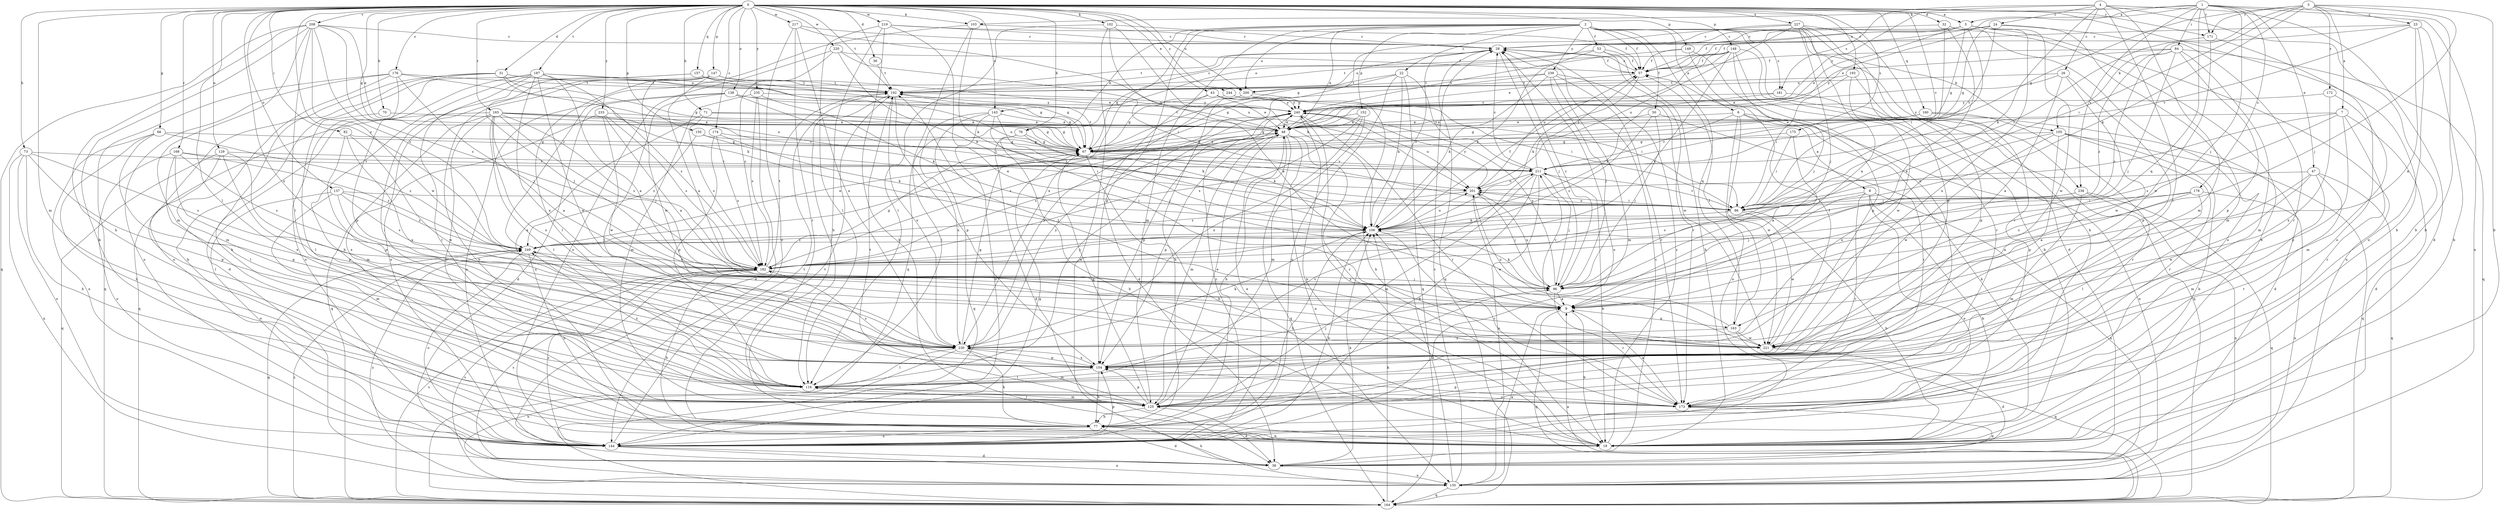 strict digraph  {
0;
1;
2;
3;
4;
5;
6;
7;
8;
9;
19;
22;
23;
24;
26;
28;
31;
32;
36;
38;
43;
47;
48;
50;
53;
57;
66;
67;
70;
71;
73;
76;
77;
82;
84;
86;
96;
102;
103;
105;
106;
116;
125;
129;
135;
137;
138;
143;
144;
147;
148;
149;
150;
152;
154;
157;
160;
163;
164;
165;
168;
171;
172;
173;
174;
175;
176;
178;
181;
182;
187;
192;
193;
200;
201;
208;
211;
217;
219;
220;
221;
227;
230;
233;
235;
238;
239;
240;
244;
249;
0 -> 5  [label=a];
0 -> 19  [label=b];
0 -> 31  [label=d];
0 -> 32  [label=d];
0 -> 36  [label=d];
0 -> 43  [label=e];
0 -> 66  [label=g];
0 -> 67  [label=g];
0 -> 70  [label=h];
0 -> 71  [label=h];
0 -> 73  [label=h];
0 -> 76  [label=h];
0 -> 82  [label=i];
0 -> 102  [label=k];
0 -> 103  [label=k];
0 -> 116  [label=l];
0 -> 125  [label=m];
0 -> 129  [label=n];
0 -> 137  [label=o];
0 -> 138  [label=o];
0 -> 143  [label=o];
0 -> 147  [label=p];
0 -> 148  [label=p];
0 -> 149  [label=p];
0 -> 150  [label=p];
0 -> 157  [label=q];
0 -> 160  [label=q];
0 -> 165  [label=r];
0 -> 168  [label=r];
0 -> 171  [label=r];
0 -> 174  [label=s];
0 -> 175  [label=s];
0 -> 176  [label=s];
0 -> 187  [label=t];
0 -> 192  [label=t];
0 -> 193  [label=u];
0 -> 200  [label=u];
0 -> 208  [label=v];
0 -> 211  [label=v];
0 -> 217  [label=w];
0 -> 219  [label=w];
0 -> 220  [label=w];
0 -> 227  [label=x];
0 -> 230  [label=x];
0 -> 233  [label=y];
0 -> 235  [label=y];
0 -> 244  [label=z];
0 -> 249  [label=z];
1 -> 5  [label=a];
1 -> 19  [label=b];
1 -> 47  [label=e];
1 -> 48  [label=e];
1 -> 84  [label=i];
1 -> 96  [label=j];
1 -> 103  [label=k];
1 -> 135  [label=n];
1 -> 163  [label=q];
1 -> 171  [label=r];
1 -> 178  [label=s];
1 -> 238  [label=y];
2 -> 6  [label=a];
2 -> 22  [label=c];
2 -> 38  [label=d];
2 -> 48  [label=e];
2 -> 50  [label=f];
2 -> 53  [label=f];
2 -> 57  [label=f];
2 -> 76  [label=h];
2 -> 105  [label=k];
2 -> 125  [label=m];
2 -> 152  [label=p];
2 -> 154  [label=p];
2 -> 163  [label=q];
2 -> 181  [label=s];
2 -> 200  [label=u];
2 -> 230  [label=x];
2 -> 238  [label=y];
2 -> 239  [label=y];
3 -> 7  [label=a];
3 -> 19  [label=b];
3 -> 23  [label=c];
3 -> 67  [label=g];
3 -> 86  [label=i];
3 -> 96  [label=j];
3 -> 105  [label=k];
3 -> 106  [label=k];
3 -> 171  [label=r];
3 -> 172  [label=r];
4 -> 19  [label=b];
4 -> 24  [label=c];
4 -> 26  [label=c];
4 -> 38  [label=d];
4 -> 106  [label=k];
4 -> 116  [label=l];
4 -> 125  [label=m];
4 -> 181  [label=s];
4 -> 240  [label=y];
5 -> 28  [label=c];
5 -> 48  [label=e];
5 -> 57  [label=f];
5 -> 67  [label=g];
5 -> 86  [label=i];
5 -> 135  [label=n];
5 -> 143  [label=o];
5 -> 221  [label=w];
5 -> 230  [label=x];
6 -> 8  [label=a];
6 -> 19  [label=b];
6 -> 48  [label=e];
6 -> 135  [label=n];
6 -> 144  [label=o];
6 -> 211  [label=v];
6 -> 221  [label=w];
7 -> 38  [label=d];
7 -> 48  [label=e];
7 -> 86  [label=i];
7 -> 154  [label=p];
7 -> 173  [label=r];
7 -> 182  [label=s];
8 -> 19  [label=b];
8 -> 86  [label=i];
8 -> 96  [label=j];
8 -> 135  [label=n];
8 -> 144  [label=o];
8 -> 173  [label=r];
9 -> 19  [label=b];
9 -> 163  [label=q];
9 -> 164  [label=q];
9 -> 211  [label=v];
19 -> 28  [label=c];
19 -> 192  [label=t];
19 -> 240  [label=y];
22 -> 106  [label=k];
22 -> 144  [label=o];
22 -> 164  [label=q];
22 -> 192  [label=t];
22 -> 211  [label=v];
22 -> 249  [label=z];
23 -> 9  [label=a];
23 -> 19  [label=b];
23 -> 28  [label=c];
23 -> 57  [label=f];
23 -> 144  [label=o];
23 -> 211  [label=v];
24 -> 28  [label=c];
24 -> 57  [label=f];
24 -> 67  [label=g];
24 -> 125  [label=m];
24 -> 173  [label=r];
24 -> 211  [label=v];
26 -> 9  [label=a];
26 -> 48  [label=e];
26 -> 154  [label=p];
26 -> 200  [label=u];
26 -> 221  [label=w];
28 -> 57  [label=f];
28 -> 96  [label=j];
28 -> 144  [label=o];
28 -> 164  [label=q];
28 -> 192  [label=t];
28 -> 200  [label=u];
31 -> 19  [label=b];
31 -> 67  [label=g];
31 -> 77  [label=h];
31 -> 106  [label=k];
31 -> 144  [label=o];
31 -> 192  [label=t];
31 -> 200  [label=u];
32 -> 9  [label=a];
32 -> 19  [label=b];
32 -> 28  [label=c];
32 -> 86  [label=i];
32 -> 144  [label=o];
36 -> 192  [label=t];
38 -> 28  [label=c];
38 -> 77  [label=h];
38 -> 106  [label=k];
38 -> 135  [label=n];
38 -> 182  [label=s];
43 -> 38  [label=d];
43 -> 48  [label=e];
43 -> 67  [label=g];
43 -> 86  [label=i];
43 -> 240  [label=y];
47 -> 9  [label=a];
47 -> 125  [label=m];
47 -> 164  [label=q];
47 -> 173  [label=r];
47 -> 201  [label=u];
47 -> 221  [label=w];
48 -> 67  [label=g];
48 -> 77  [label=h];
48 -> 125  [label=m];
48 -> 135  [label=n];
48 -> 154  [label=p];
48 -> 164  [label=q];
48 -> 173  [label=r];
48 -> 182  [label=s];
48 -> 192  [label=t];
50 -> 48  [label=e];
50 -> 96  [label=j];
50 -> 173  [label=r];
50 -> 182  [label=s];
53 -> 19  [label=b];
53 -> 57  [label=f];
53 -> 67  [label=g];
53 -> 106  [label=k];
53 -> 173  [label=r];
57 -> 28  [label=c];
57 -> 106  [label=k];
57 -> 192  [label=t];
66 -> 67  [label=g];
66 -> 77  [label=h];
66 -> 116  [label=l];
66 -> 144  [label=o];
66 -> 249  [label=z];
67 -> 19  [label=b];
67 -> 48  [label=e];
67 -> 192  [label=t];
67 -> 211  [label=v];
70 -> 48  [label=e];
70 -> 116  [label=l];
71 -> 48  [label=e];
71 -> 67  [label=g];
71 -> 182  [label=s];
71 -> 230  [label=x];
73 -> 77  [label=h];
73 -> 135  [label=n];
73 -> 144  [label=o];
73 -> 154  [label=p];
73 -> 182  [label=s];
73 -> 211  [label=v];
76 -> 19  [label=b];
76 -> 38  [label=d];
76 -> 67  [label=g];
76 -> 106  [label=k];
77 -> 19  [label=b];
77 -> 38  [label=d];
77 -> 144  [label=o];
82 -> 67  [label=g];
82 -> 154  [label=p];
82 -> 221  [label=w];
82 -> 230  [label=x];
84 -> 57  [label=f];
84 -> 96  [label=j];
84 -> 125  [label=m];
84 -> 154  [label=p];
84 -> 164  [label=q];
84 -> 182  [label=s];
84 -> 240  [label=y];
84 -> 249  [label=z];
86 -> 19  [label=b];
86 -> 106  [label=k];
86 -> 201  [label=u];
86 -> 211  [label=v];
86 -> 221  [label=w];
96 -> 9  [label=a];
96 -> 28  [label=c];
96 -> 106  [label=k];
96 -> 173  [label=r];
96 -> 201  [label=u];
96 -> 240  [label=y];
102 -> 9  [label=a];
102 -> 28  [label=c];
102 -> 106  [label=k];
102 -> 116  [label=l];
102 -> 135  [label=n];
103 -> 28  [label=c];
103 -> 106  [label=k];
103 -> 164  [label=q];
103 -> 249  [label=z];
105 -> 19  [label=b];
105 -> 67  [label=g];
105 -> 154  [label=p];
105 -> 164  [label=q];
105 -> 173  [label=r];
105 -> 221  [label=w];
105 -> 230  [label=x];
106 -> 28  [label=c];
106 -> 57  [label=f];
106 -> 77  [label=h];
106 -> 173  [label=r];
106 -> 201  [label=u];
106 -> 249  [label=z];
116 -> 125  [label=m];
116 -> 173  [label=r];
116 -> 211  [label=v];
116 -> 240  [label=y];
116 -> 249  [label=z];
125 -> 38  [label=d];
125 -> 48  [label=e];
125 -> 67  [label=g];
125 -> 77  [label=h];
125 -> 116  [label=l];
125 -> 154  [label=p];
125 -> 192  [label=t];
129 -> 116  [label=l];
129 -> 154  [label=p];
129 -> 164  [label=q];
129 -> 211  [label=v];
129 -> 230  [label=x];
135 -> 9  [label=a];
135 -> 28  [label=c];
135 -> 106  [label=k];
135 -> 164  [label=q];
135 -> 182  [label=s];
135 -> 249  [label=z];
137 -> 86  [label=i];
137 -> 125  [label=m];
137 -> 144  [label=o];
137 -> 182  [label=s];
137 -> 230  [label=x];
137 -> 249  [label=z];
138 -> 38  [label=d];
138 -> 67  [label=g];
138 -> 86  [label=i];
138 -> 116  [label=l];
138 -> 144  [label=o];
138 -> 240  [label=y];
143 -> 48  [label=e];
143 -> 96  [label=j];
143 -> 106  [label=k];
143 -> 144  [label=o];
143 -> 164  [label=q];
143 -> 230  [label=x];
144 -> 38  [label=d];
144 -> 48  [label=e];
144 -> 67  [label=g];
144 -> 106  [label=k];
144 -> 135  [label=n];
144 -> 154  [label=p];
144 -> 182  [label=s];
144 -> 192  [label=t];
144 -> 240  [label=y];
147 -> 9  [label=a];
147 -> 19  [label=b];
147 -> 48  [label=e];
147 -> 116  [label=l];
147 -> 144  [label=o];
147 -> 192  [label=t];
147 -> 221  [label=w];
148 -> 19  [label=b];
148 -> 48  [label=e];
148 -> 57  [label=f];
148 -> 96  [label=j];
148 -> 173  [label=r];
148 -> 182  [label=s];
148 -> 192  [label=t];
148 -> 201  [label=u];
149 -> 57  [label=f];
149 -> 116  [label=l];
149 -> 154  [label=p];
149 -> 240  [label=y];
150 -> 67  [label=g];
150 -> 86  [label=i];
150 -> 249  [label=z];
152 -> 48  [label=e];
152 -> 67  [label=g];
152 -> 125  [label=m];
152 -> 182  [label=s];
152 -> 230  [label=x];
154 -> 77  [label=h];
154 -> 96  [label=j];
154 -> 116  [label=l];
154 -> 182  [label=s];
154 -> 230  [label=x];
157 -> 67  [label=g];
157 -> 96  [label=j];
157 -> 116  [label=l];
157 -> 192  [label=t];
157 -> 201  [label=u];
160 -> 38  [label=d];
160 -> 48  [label=e];
160 -> 67  [label=g];
160 -> 173  [label=r];
163 -> 57  [label=f];
163 -> 164  [label=q];
163 -> 201  [label=u];
163 -> 221  [label=w];
163 -> 230  [label=x];
164 -> 9  [label=a];
164 -> 106  [label=k];
164 -> 182  [label=s];
164 -> 249  [label=z];
165 -> 9  [label=a];
165 -> 48  [label=e];
165 -> 67  [label=g];
165 -> 96  [label=j];
165 -> 116  [label=l];
165 -> 125  [label=m];
165 -> 164  [label=q];
165 -> 173  [label=r];
165 -> 182  [label=s];
165 -> 211  [label=v];
165 -> 230  [label=x];
168 -> 144  [label=o];
168 -> 154  [label=p];
168 -> 182  [label=s];
168 -> 211  [label=v];
168 -> 230  [label=x];
168 -> 249  [label=z];
171 -> 86  [label=i];
171 -> 144  [label=o];
171 -> 221  [label=w];
172 -> 125  [label=m];
172 -> 230  [label=x];
172 -> 240  [label=y];
173 -> 9  [label=a];
173 -> 38  [label=d];
173 -> 154  [label=p];
174 -> 67  [label=g];
174 -> 106  [label=k];
174 -> 154  [label=p];
174 -> 182  [label=s];
175 -> 9  [label=a];
175 -> 67  [label=g];
175 -> 86  [label=i];
176 -> 96  [label=j];
176 -> 125  [label=m];
176 -> 144  [label=o];
176 -> 154  [label=p];
176 -> 164  [label=q];
176 -> 192  [label=t];
176 -> 201  [label=u];
178 -> 9  [label=a];
178 -> 86  [label=i];
178 -> 116  [label=l];
178 -> 135  [label=n];
178 -> 182  [label=s];
181 -> 106  [label=k];
181 -> 164  [label=q];
181 -> 240  [label=y];
182 -> 19  [label=b];
182 -> 67  [label=g];
182 -> 96  [label=j];
182 -> 192  [label=t];
187 -> 9  [label=a];
187 -> 38  [label=d];
187 -> 67  [label=g];
187 -> 77  [label=h];
187 -> 144  [label=o];
187 -> 173  [label=r];
187 -> 182  [label=s];
187 -> 192  [label=t];
187 -> 221  [label=w];
187 -> 230  [label=x];
192 -> 28  [label=c];
192 -> 116  [label=l];
192 -> 154  [label=p];
192 -> 230  [label=x];
192 -> 240  [label=y];
193 -> 86  [label=i];
193 -> 154  [label=p];
193 -> 192  [label=t];
193 -> 221  [label=w];
200 -> 19  [label=b];
200 -> 77  [label=h];
200 -> 230  [label=x];
200 -> 240  [label=y];
201 -> 86  [label=i];
201 -> 96  [label=j];
201 -> 221  [label=w];
201 -> 240  [label=y];
201 -> 249  [label=z];
208 -> 19  [label=b];
208 -> 28  [label=c];
208 -> 48  [label=e];
208 -> 77  [label=h];
208 -> 116  [label=l];
208 -> 125  [label=m];
208 -> 164  [label=q];
208 -> 182  [label=s];
208 -> 221  [label=w];
208 -> 249  [label=z];
211 -> 19  [label=b];
211 -> 28  [label=c];
211 -> 57  [label=f];
211 -> 77  [label=h];
211 -> 96  [label=j];
211 -> 125  [label=m];
211 -> 135  [label=n];
211 -> 201  [label=u];
217 -> 28  [label=c];
217 -> 144  [label=o];
217 -> 173  [label=r];
217 -> 201  [label=u];
217 -> 230  [label=x];
219 -> 9  [label=a];
219 -> 19  [label=b];
219 -> 28  [label=c];
219 -> 57  [label=f];
219 -> 77  [label=h];
219 -> 116  [label=l];
220 -> 57  [label=f];
220 -> 86  [label=i];
220 -> 106  [label=k];
220 -> 144  [label=o];
220 -> 182  [label=s];
221 -> 38  [label=d];
221 -> 57  [label=f];
221 -> 192  [label=t];
227 -> 9  [label=a];
227 -> 28  [label=c];
227 -> 67  [label=g];
227 -> 77  [label=h];
227 -> 96  [label=j];
227 -> 154  [label=p];
227 -> 173  [label=r];
227 -> 201  [label=u];
230 -> 67  [label=g];
230 -> 77  [label=h];
230 -> 106  [label=k];
230 -> 116  [label=l];
230 -> 125  [label=m];
230 -> 135  [label=n];
230 -> 154  [label=p];
230 -> 240  [label=y];
230 -> 249  [label=z];
233 -> 9  [label=a];
233 -> 48  [label=e];
233 -> 164  [label=q];
233 -> 182  [label=s];
233 -> 221  [label=w];
235 -> 38  [label=d];
235 -> 106  [label=k];
235 -> 125  [label=m];
235 -> 182  [label=s];
235 -> 240  [label=y];
238 -> 86  [label=i];
238 -> 125  [label=m];
238 -> 135  [label=n];
238 -> 164  [label=q];
238 -> 182  [label=s];
239 -> 67  [label=g];
239 -> 96  [label=j];
239 -> 106  [label=k];
239 -> 125  [label=m];
239 -> 173  [label=r];
239 -> 192  [label=t];
239 -> 221  [label=w];
240 -> 19  [label=b];
240 -> 48  [label=e];
240 -> 154  [label=p];
240 -> 173  [label=r];
240 -> 182  [label=s];
240 -> 201  [label=u];
244 -> 86  [label=i];
244 -> 116  [label=l];
244 -> 240  [label=y];
249 -> 48  [label=e];
249 -> 77  [label=h];
249 -> 144  [label=o];
249 -> 164  [label=q];
249 -> 182  [label=s];
}
